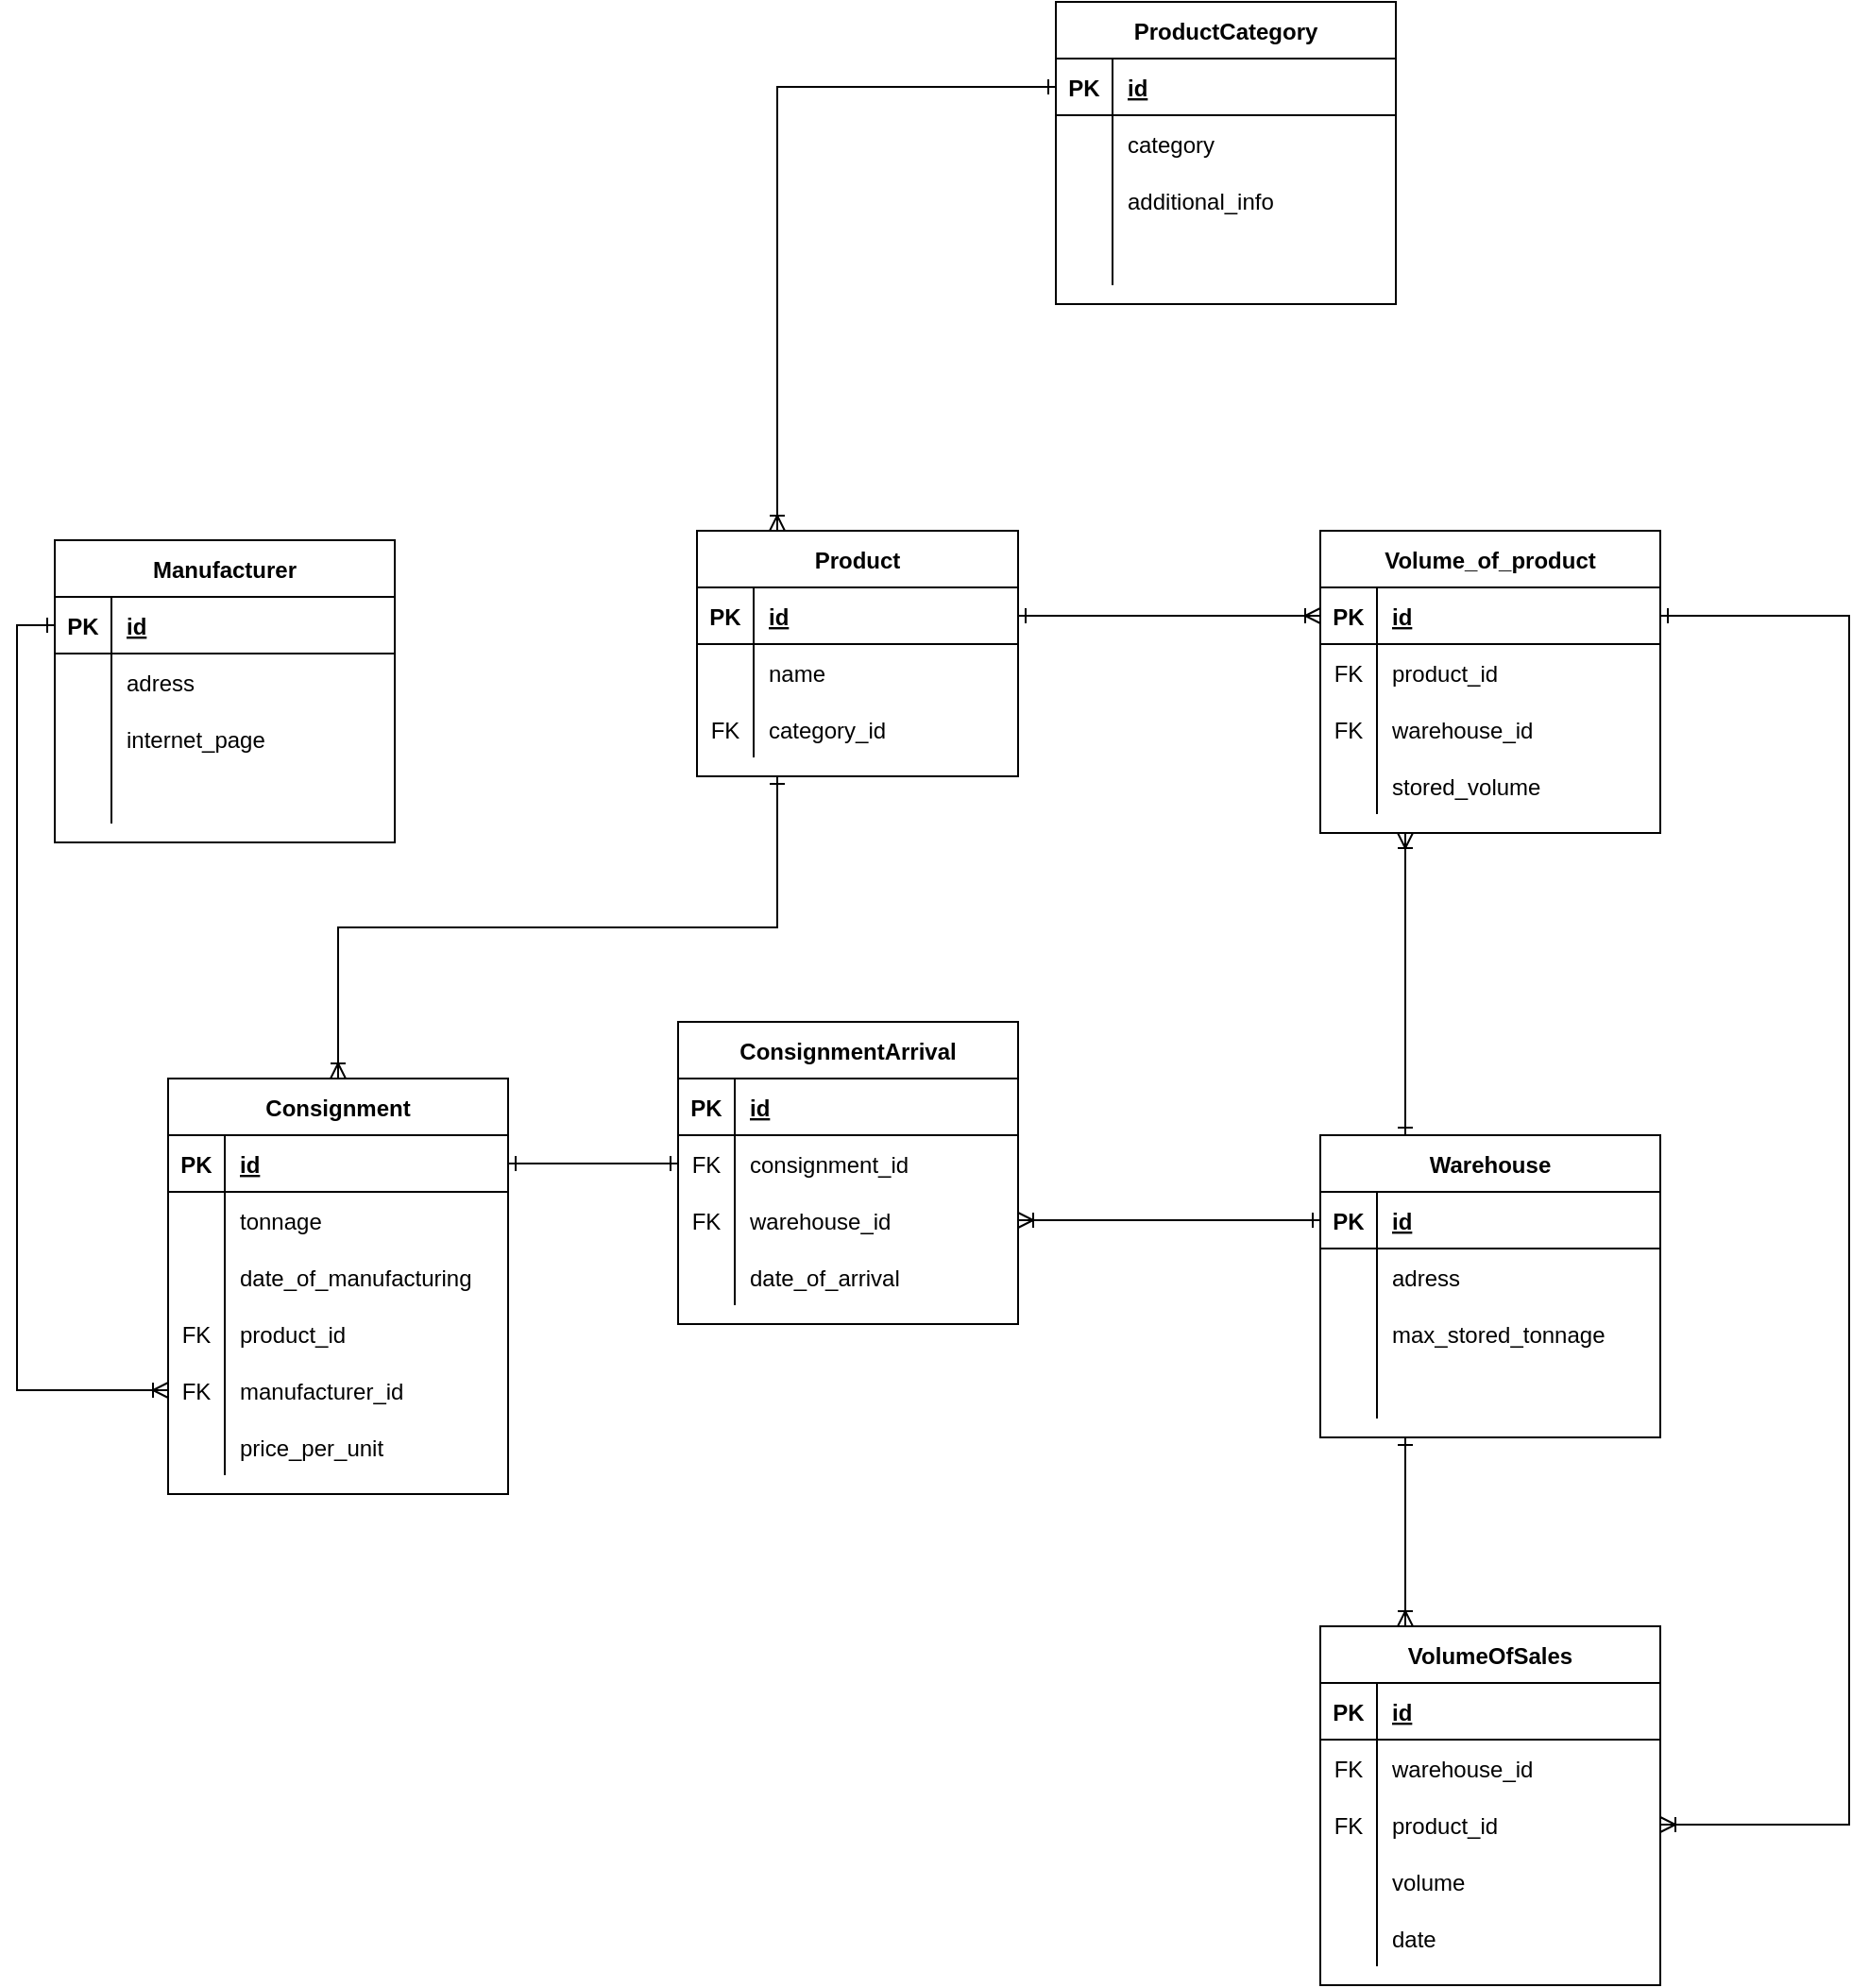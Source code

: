 <mxfile version="13.10.5" type="device"><diagram id="wMhoJ6968qpm4RHg8FlR" name="Page-1"><mxGraphModel dx="2323" dy="890" grid="1" gridSize="10" guides="1" tooltips="1" connect="1" arrows="1" fold="1" page="1" pageScale="1" pageWidth="850" pageHeight="1100" math="0" shadow="0"><root><mxCell id="0"/><mxCell id="1" parent="0"/><mxCell id="RzQw7pbQ2f6uWWJ0itg4-93" style="edgeStyle=orthogonalEdgeStyle;rounded=0;orthogonalLoop=1;jettySize=auto;html=1;exitX=0.25;exitY=1;exitDx=0;exitDy=0;entryX=0.5;entryY=0;entryDx=0;entryDy=0;startArrow=ERone;startFill=0;endArrow=ERoneToMany;endFill=0;" edge="1" parent="1" source="dTxQ6g5Gc5fM_FbVM3gu-1" target="RzQw7pbQ2f6uWWJ0itg4-30"><mxGeometry relative="1" as="geometry"/></mxCell><mxCell id="dTxQ6g5Gc5fM_FbVM3gu-1" value="Product" style="shape=table;startSize=30;container=1;collapsible=1;childLayout=tableLayout;fixedRows=1;rowLines=0;fontStyle=1;align=center;resizeLast=1;" parent="1" vertex="1"><mxGeometry x="100" y="410" width="170.0" height="130" as="geometry"/></mxCell><mxCell id="dTxQ6g5Gc5fM_FbVM3gu-2" value="" style="shape=partialRectangle;collapsible=0;dropTarget=0;pointerEvents=0;fillColor=none;top=0;left=0;bottom=1;right=0;points=[[0,0.5],[1,0.5]];portConstraint=eastwest;" parent="dTxQ6g5Gc5fM_FbVM3gu-1" vertex="1"><mxGeometry y="30" width="170.0" height="30" as="geometry"/></mxCell><mxCell id="dTxQ6g5Gc5fM_FbVM3gu-3" value="PK" style="shape=partialRectangle;connectable=0;fillColor=none;top=0;left=0;bottom=0;right=0;fontStyle=1;overflow=hidden;" parent="dTxQ6g5Gc5fM_FbVM3gu-2" vertex="1"><mxGeometry width="30" height="30" as="geometry"/></mxCell><mxCell id="dTxQ6g5Gc5fM_FbVM3gu-4" value="id" style="shape=partialRectangle;connectable=0;fillColor=none;top=0;left=0;bottom=0;right=0;align=left;spacingLeft=6;fontStyle=5;overflow=hidden;" parent="dTxQ6g5Gc5fM_FbVM3gu-2" vertex="1"><mxGeometry x="30" width="140.0" height="30" as="geometry"/></mxCell><mxCell id="dTxQ6g5Gc5fM_FbVM3gu-5" value="" style="shape=partialRectangle;collapsible=0;dropTarget=0;pointerEvents=0;fillColor=none;top=0;left=0;bottom=0;right=0;points=[[0,0.5],[1,0.5]];portConstraint=eastwest;" parent="dTxQ6g5Gc5fM_FbVM3gu-1" vertex="1"><mxGeometry y="60" width="170.0" height="30" as="geometry"/></mxCell><mxCell id="dTxQ6g5Gc5fM_FbVM3gu-6" value="" style="shape=partialRectangle;connectable=0;fillColor=none;top=0;left=0;bottom=0;right=0;editable=1;overflow=hidden;" parent="dTxQ6g5Gc5fM_FbVM3gu-5" vertex="1"><mxGeometry width="30" height="30" as="geometry"/></mxCell><mxCell id="dTxQ6g5Gc5fM_FbVM3gu-7" value="name" style="shape=partialRectangle;connectable=0;fillColor=none;top=0;left=0;bottom=0;right=0;align=left;spacingLeft=6;overflow=hidden;" parent="dTxQ6g5Gc5fM_FbVM3gu-5" vertex="1"><mxGeometry x="30" width="140.0" height="30" as="geometry"/></mxCell><mxCell id="dTxQ6g5Gc5fM_FbVM3gu-8" value="" style="shape=partialRectangle;collapsible=0;dropTarget=0;pointerEvents=0;fillColor=none;top=0;left=0;bottom=0;right=0;points=[[0,0.5],[1,0.5]];portConstraint=eastwest;" parent="dTxQ6g5Gc5fM_FbVM3gu-1" vertex="1"><mxGeometry y="90" width="170.0" height="30" as="geometry"/></mxCell><mxCell id="dTxQ6g5Gc5fM_FbVM3gu-9" value="FK" style="shape=partialRectangle;connectable=0;fillColor=none;top=0;left=0;bottom=0;right=0;editable=1;overflow=hidden;" parent="dTxQ6g5Gc5fM_FbVM3gu-8" vertex="1"><mxGeometry width="30" height="30" as="geometry"/></mxCell><mxCell id="dTxQ6g5Gc5fM_FbVM3gu-10" value="category_id" style="shape=partialRectangle;connectable=0;fillColor=none;top=0;left=0;bottom=0;right=0;align=left;spacingLeft=6;overflow=hidden;" parent="dTxQ6g5Gc5fM_FbVM3gu-8" vertex="1"><mxGeometry x="30" width="140.0" height="30" as="geometry"/></mxCell><mxCell id="RzQw7pbQ2f6uWWJ0itg4-1" value="ProductCategory" style="shape=table;startSize=30;container=1;collapsible=1;childLayout=tableLayout;fixedRows=1;rowLines=0;fontStyle=1;align=center;resizeLast=1;" vertex="1" parent="1"><mxGeometry x="290" y="130" width="180" height="160" as="geometry"/></mxCell><mxCell id="RzQw7pbQ2f6uWWJ0itg4-2" value="" style="shape=partialRectangle;collapsible=0;dropTarget=0;pointerEvents=0;fillColor=none;top=0;left=0;bottom=1;right=0;points=[[0,0.5],[1,0.5]];portConstraint=eastwest;" vertex="1" parent="RzQw7pbQ2f6uWWJ0itg4-1"><mxGeometry y="30" width="180" height="30" as="geometry"/></mxCell><mxCell id="RzQw7pbQ2f6uWWJ0itg4-3" value="PK" style="shape=partialRectangle;connectable=0;fillColor=none;top=0;left=0;bottom=0;right=0;fontStyle=1;overflow=hidden;" vertex="1" parent="RzQw7pbQ2f6uWWJ0itg4-2"><mxGeometry width="30" height="30" as="geometry"/></mxCell><mxCell id="RzQw7pbQ2f6uWWJ0itg4-4" value="id" style="shape=partialRectangle;connectable=0;fillColor=none;top=0;left=0;bottom=0;right=0;align=left;spacingLeft=6;fontStyle=5;overflow=hidden;" vertex="1" parent="RzQw7pbQ2f6uWWJ0itg4-2"><mxGeometry x="30" width="150" height="30" as="geometry"/></mxCell><mxCell id="RzQw7pbQ2f6uWWJ0itg4-5" value="" style="shape=partialRectangle;collapsible=0;dropTarget=0;pointerEvents=0;fillColor=none;top=0;left=0;bottom=0;right=0;points=[[0,0.5],[1,0.5]];portConstraint=eastwest;" vertex="1" parent="RzQw7pbQ2f6uWWJ0itg4-1"><mxGeometry y="60" width="180" height="30" as="geometry"/></mxCell><mxCell id="RzQw7pbQ2f6uWWJ0itg4-6" value="" style="shape=partialRectangle;connectable=0;fillColor=none;top=0;left=0;bottom=0;right=0;editable=1;overflow=hidden;" vertex="1" parent="RzQw7pbQ2f6uWWJ0itg4-5"><mxGeometry width="30" height="30" as="geometry"/></mxCell><mxCell id="RzQw7pbQ2f6uWWJ0itg4-7" value="category" style="shape=partialRectangle;connectable=0;fillColor=none;top=0;left=0;bottom=0;right=0;align=left;spacingLeft=6;overflow=hidden;" vertex="1" parent="RzQw7pbQ2f6uWWJ0itg4-5"><mxGeometry x="30" width="150" height="30" as="geometry"/></mxCell><mxCell id="RzQw7pbQ2f6uWWJ0itg4-8" value="" style="shape=partialRectangle;collapsible=0;dropTarget=0;pointerEvents=0;fillColor=none;top=0;left=0;bottom=0;right=0;points=[[0,0.5],[1,0.5]];portConstraint=eastwest;" vertex="1" parent="RzQw7pbQ2f6uWWJ0itg4-1"><mxGeometry y="90" width="180" height="30" as="geometry"/></mxCell><mxCell id="RzQw7pbQ2f6uWWJ0itg4-9" value="" style="shape=partialRectangle;connectable=0;fillColor=none;top=0;left=0;bottom=0;right=0;editable=1;overflow=hidden;" vertex="1" parent="RzQw7pbQ2f6uWWJ0itg4-8"><mxGeometry width="30" height="30" as="geometry"/></mxCell><mxCell id="RzQw7pbQ2f6uWWJ0itg4-10" value="additional_info" style="shape=partialRectangle;connectable=0;fillColor=none;top=0;left=0;bottom=0;right=0;align=left;spacingLeft=6;overflow=hidden;" vertex="1" parent="RzQw7pbQ2f6uWWJ0itg4-8"><mxGeometry x="30" width="150" height="30" as="geometry"/></mxCell><mxCell id="RzQw7pbQ2f6uWWJ0itg4-11" value="" style="shape=partialRectangle;collapsible=0;dropTarget=0;pointerEvents=0;fillColor=none;top=0;left=0;bottom=0;right=0;points=[[0,0.5],[1,0.5]];portConstraint=eastwest;" vertex="1" parent="RzQw7pbQ2f6uWWJ0itg4-1"><mxGeometry y="120" width="180" height="30" as="geometry"/></mxCell><mxCell id="RzQw7pbQ2f6uWWJ0itg4-12" value="" style="shape=partialRectangle;connectable=0;fillColor=none;top=0;left=0;bottom=0;right=0;editable=1;overflow=hidden;" vertex="1" parent="RzQw7pbQ2f6uWWJ0itg4-11"><mxGeometry width="30" height="30" as="geometry"/></mxCell><mxCell id="RzQw7pbQ2f6uWWJ0itg4-13" value="" style="shape=partialRectangle;connectable=0;fillColor=none;top=0;left=0;bottom=0;right=0;align=left;spacingLeft=6;overflow=hidden;" vertex="1" parent="RzQw7pbQ2f6uWWJ0itg4-11"><mxGeometry x="30" width="150" height="30" as="geometry"/></mxCell><mxCell id="RzQw7pbQ2f6uWWJ0itg4-14" value="Manufacturer" style="shape=table;startSize=30;container=1;collapsible=1;childLayout=tableLayout;fixedRows=1;rowLines=0;fontStyle=1;align=center;resizeLast=1;" vertex="1" parent="1"><mxGeometry x="-240" y="415" width="180" height="160" as="geometry"/></mxCell><mxCell id="RzQw7pbQ2f6uWWJ0itg4-15" value="" style="shape=partialRectangle;collapsible=0;dropTarget=0;pointerEvents=0;fillColor=none;top=0;left=0;bottom=1;right=0;points=[[0,0.5],[1,0.5]];portConstraint=eastwest;" vertex="1" parent="RzQw7pbQ2f6uWWJ0itg4-14"><mxGeometry y="30" width="180" height="30" as="geometry"/></mxCell><mxCell id="RzQw7pbQ2f6uWWJ0itg4-16" value="PK" style="shape=partialRectangle;connectable=0;fillColor=none;top=0;left=0;bottom=0;right=0;fontStyle=1;overflow=hidden;" vertex="1" parent="RzQw7pbQ2f6uWWJ0itg4-15"><mxGeometry width="30" height="30" as="geometry"/></mxCell><mxCell id="RzQw7pbQ2f6uWWJ0itg4-17" value="id" style="shape=partialRectangle;connectable=0;fillColor=none;top=0;left=0;bottom=0;right=0;align=left;spacingLeft=6;fontStyle=5;overflow=hidden;" vertex="1" parent="RzQw7pbQ2f6uWWJ0itg4-15"><mxGeometry x="30" width="150" height="30" as="geometry"/></mxCell><mxCell id="RzQw7pbQ2f6uWWJ0itg4-18" value="" style="shape=partialRectangle;collapsible=0;dropTarget=0;pointerEvents=0;fillColor=none;top=0;left=0;bottom=0;right=0;points=[[0,0.5],[1,0.5]];portConstraint=eastwest;" vertex="1" parent="RzQw7pbQ2f6uWWJ0itg4-14"><mxGeometry y="60" width="180" height="30" as="geometry"/></mxCell><mxCell id="RzQw7pbQ2f6uWWJ0itg4-19" value="" style="shape=partialRectangle;connectable=0;fillColor=none;top=0;left=0;bottom=0;right=0;editable=1;overflow=hidden;" vertex="1" parent="RzQw7pbQ2f6uWWJ0itg4-18"><mxGeometry width="30" height="30" as="geometry"/></mxCell><mxCell id="RzQw7pbQ2f6uWWJ0itg4-20" value="adress" style="shape=partialRectangle;connectable=0;fillColor=none;top=0;left=0;bottom=0;right=0;align=left;spacingLeft=6;overflow=hidden;" vertex="1" parent="RzQw7pbQ2f6uWWJ0itg4-18"><mxGeometry x="30" width="150" height="30" as="geometry"/></mxCell><mxCell id="RzQw7pbQ2f6uWWJ0itg4-21" value="" style="shape=partialRectangle;collapsible=0;dropTarget=0;pointerEvents=0;fillColor=none;top=0;left=0;bottom=0;right=0;points=[[0,0.5],[1,0.5]];portConstraint=eastwest;" vertex="1" parent="RzQw7pbQ2f6uWWJ0itg4-14"><mxGeometry y="90" width="180" height="30" as="geometry"/></mxCell><mxCell id="RzQw7pbQ2f6uWWJ0itg4-22" value="" style="shape=partialRectangle;connectable=0;fillColor=none;top=0;left=0;bottom=0;right=0;editable=1;overflow=hidden;" vertex="1" parent="RzQw7pbQ2f6uWWJ0itg4-21"><mxGeometry width="30" height="30" as="geometry"/></mxCell><mxCell id="RzQw7pbQ2f6uWWJ0itg4-23" value="internet_page" style="shape=partialRectangle;connectable=0;fillColor=none;top=0;left=0;bottom=0;right=0;align=left;spacingLeft=6;overflow=hidden;" vertex="1" parent="RzQw7pbQ2f6uWWJ0itg4-21"><mxGeometry x="30" width="150" height="30" as="geometry"/></mxCell><mxCell id="RzQw7pbQ2f6uWWJ0itg4-24" value="" style="shape=partialRectangle;collapsible=0;dropTarget=0;pointerEvents=0;fillColor=none;top=0;left=0;bottom=0;right=0;points=[[0,0.5],[1,0.5]];portConstraint=eastwest;" vertex="1" parent="RzQw7pbQ2f6uWWJ0itg4-14"><mxGeometry y="120" width="180" height="30" as="geometry"/></mxCell><mxCell id="RzQw7pbQ2f6uWWJ0itg4-25" value="" style="shape=partialRectangle;connectable=0;fillColor=none;top=0;left=0;bottom=0;right=0;editable=1;overflow=hidden;" vertex="1" parent="RzQw7pbQ2f6uWWJ0itg4-24"><mxGeometry width="30" height="30" as="geometry"/></mxCell><mxCell id="RzQw7pbQ2f6uWWJ0itg4-26" value="" style="shape=partialRectangle;connectable=0;fillColor=none;top=0;left=0;bottom=0;right=0;align=left;spacingLeft=6;overflow=hidden;" vertex="1" parent="RzQw7pbQ2f6uWWJ0itg4-24"><mxGeometry x="30" width="150" height="30" as="geometry"/></mxCell><mxCell id="RzQw7pbQ2f6uWWJ0itg4-30" value="Consignment" style="shape=table;startSize=30;container=1;collapsible=1;childLayout=tableLayout;fixedRows=1;rowLines=0;fontStyle=1;align=center;resizeLast=1;" vertex="1" parent="1"><mxGeometry x="-180" y="700" width="180" height="220" as="geometry"/></mxCell><mxCell id="RzQw7pbQ2f6uWWJ0itg4-31" value="" style="shape=partialRectangle;collapsible=0;dropTarget=0;pointerEvents=0;fillColor=none;top=0;left=0;bottom=1;right=0;points=[[0,0.5],[1,0.5]];portConstraint=eastwest;" vertex="1" parent="RzQw7pbQ2f6uWWJ0itg4-30"><mxGeometry y="30" width="180" height="30" as="geometry"/></mxCell><mxCell id="RzQw7pbQ2f6uWWJ0itg4-32" value="PK" style="shape=partialRectangle;connectable=0;fillColor=none;top=0;left=0;bottom=0;right=0;fontStyle=1;overflow=hidden;" vertex="1" parent="RzQw7pbQ2f6uWWJ0itg4-31"><mxGeometry width="30" height="30" as="geometry"/></mxCell><mxCell id="RzQw7pbQ2f6uWWJ0itg4-33" value="id" style="shape=partialRectangle;connectable=0;fillColor=none;top=0;left=0;bottom=0;right=0;align=left;spacingLeft=6;fontStyle=5;overflow=hidden;" vertex="1" parent="RzQw7pbQ2f6uWWJ0itg4-31"><mxGeometry x="30" width="150" height="30" as="geometry"/></mxCell><mxCell id="RzQw7pbQ2f6uWWJ0itg4-34" value="" style="shape=partialRectangle;collapsible=0;dropTarget=0;pointerEvents=0;fillColor=none;top=0;left=0;bottom=0;right=0;points=[[0,0.5],[1,0.5]];portConstraint=eastwest;" vertex="1" parent="RzQw7pbQ2f6uWWJ0itg4-30"><mxGeometry y="60" width="180" height="30" as="geometry"/></mxCell><mxCell id="RzQw7pbQ2f6uWWJ0itg4-35" value="" style="shape=partialRectangle;connectable=0;fillColor=none;top=0;left=0;bottom=0;right=0;editable=1;overflow=hidden;" vertex="1" parent="RzQw7pbQ2f6uWWJ0itg4-34"><mxGeometry width="30" height="30" as="geometry"/></mxCell><mxCell id="RzQw7pbQ2f6uWWJ0itg4-36" value="tonnage" style="shape=partialRectangle;connectable=0;fillColor=none;top=0;left=0;bottom=0;right=0;align=left;spacingLeft=6;overflow=hidden;" vertex="1" parent="RzQw7pbQ2f6uWWJ0itg4-34"><mxGeometry x="30" width="150" height="30" as="geometry"/></mxCell><mxCell id="RzQw7pbQ2f6uWWJ0itg4-37" value="" style="shape=partialRectangle;collapsible=0;dropTarget=0;pointerEvents=0;fillColor=none;top=0;left=0;bottom=0;right=0;points=[[0,0.5],[1,0.5]];portConstraint=eastwest;" vertex="1" parent="RzQw7pbQ2f6uWWJ0itg4-30"><mxGeometry y="90" width="180" height="30" as="geometry"/></mxCell><mxCell id="RzQw7pbQ2f6uWWJ0itg4-38" value="" style="shape=partialRectangle;connectable=0;fillColor=none;top=0;left=0;bottom=0;right=0;editable=1;overflow=hidden;" vertex="1" parent="RzQw7pbQ2f6uWWJ0itg4-37"><mxGeometry width="30" height="30" as="geometry"/></mxCell><mxCell id="RzQw7pbQ2f6uWWJ0itg4-39" value="date_of_manufacturing" style="shape=partialRectangle;connectable=0;fillColor=none;top=0;left=0;bottom=0;right=0;align=left;spacingLeft=6;overflow=hidden;" vertex="1" parent="RzQw7pbQ2f6uWWJ0itg4-37"><mxGeometry x="30" width="150" height="30" as="geometry"/></mxCell><mxCell id="RzQw7pbQ2f6uWWJ0itg4-40" value="" style="shape=partialRectangle;collapsible=0;dropTarget=0;pointerEvents=0;fillColor=none;top=0;left=0;bottom=0;right=0;points=[[0,0.5],[1,0.5]];portConstraint=eastwest;" vertex="1" parent="RzQw7pbQ2f6uWWJ0itg4-30"><mxGeometry y="120" width="180" height="30" as="geometry"/></mxCell><mxCell id="RzQw7pbQ2f6uWWJ0itg4-41" value="FK" style="shape=partialRectangle;connectable=0;fillColor=none;top=0;left=0;bottom=0;right=0;editable=1;overflow=hidden;" vertex="1" parent="RzQw7pbQ2f6uWWJ0itg4-40"><mxGeometry width="30" height="30" as="geometry"/></mxCell><mxCell id="RzQw7pbQ2f6uWWJ0itg4-42" value="product_id" style="shape=partialRectangle;connectable=0;fillColor=none;top=0;left=0;bottom=0;right=0;align=left;spacingLeft=6;overflow=hidden;" vertex="1" parent="RzQw7pbQ2f6uWWJ0itg4-40"><mxGeometry x="30" width="150" height="30" as="geometry"/></mxCell><mxCell id="RzQw7pbQ2f6uWWJ0itg4-69" value="" style="shape=partialRectangle;collapsible=0;dropTarget=0;pointerEvents=0;fillColor=none;top=0;left=0;bottom=0;right=0;points=[[0,0.5],[1,0.5]];portConstraint=eastwest;" vertex="1" parent="RzQw7pbQ2f6uWWJ0itg4-30"><mxGeometry y="150" width="180" height="30" as="geometry"/></mxCell><mxCell id="RzQw7pbQ2f6uWWJ0itg4-70" value="FK" style="shape=partialRectangle;connectable=0;fillColor=none;top=0;left=0;bottom=0;right=0;editable=1;overflow=hidden;" vertex="1" parent="RzQw7pbQ2f6uWWJ0itg4-69"><mxGeometry width="30" height="30" as="geometry"/></mxCell><mxCell id="RzQw7pbQ2f6uWWJ0itg4-71" value="manufacturer_id" style="shape=partialRectangle;connectable=0;fillColor=none;top=0;left=0;bottom=0;right=0;align=left;spacingLeft=6;overflow=hidden;" vertex="1" parent="RzQw7pbQ2f6uWWJ0itg4-69"><mxGeometry x="30" width="150" height="30" as="geometry"/></mxCell><mxCell id="RzQw7pbQ2f6uWWJ0itg4-72" value="" style="shape=partialRectangle;collapsible=0;dropTarget=0;pointerEvents=0;fillColor=none;top=0;left=0;bottom=0;right=0;points=[[0,0.5],[1,0.5]];portConstraint=eastwest;" vertex="1" parent="RzQw7pbQ2f6uWWJ0itg4-30"><mxGeometry y="180" width="180" height="30" as="geometry"/></mxCell><mxCell id="RzQw7pbQ2f6uWWJ0itg4-73" value="" style="shape=partialRectangle;connectable=0;fillColor=none;top=0;left=0;bottom=0;right=0;editable=1;overflow=hidden;" vertex="1" parent="RzQw7pbQ2f6uWWJ0itg4-72"><mxGeometry width="30" height="30" as="geometry"/></mxCell><mxCell id="RzQw7pbQ2f6uWWJ0itg4-74" value="price_per_unit" style="shape=partialRectangle;connectable=0;fillColor=none;top=0;left=0;bottom=0;right=0;align=left;spacingLeft=6;overflow=hidden;" vertex="1" parent="RzQw7pbQ2f6uWWJ0itg4-72"><mxGeometry x="30" width="150" height="30" as="geometry"/></mxCell><mxCell id="RzQw7pbQ2f6uWWJ0itg4-77" style="edgeStyle=orthogonalEdgeStyle;rounded=0;orthogonalLoop=1;jettySize=auto;html=1;exitX=0;exitY=0.5;exitDx=0;exitDy=0;entryX=0;entryY=0.5;entryDx=0;entryDy=0;startArrow=ERone;startFill=0;endArrow=ERoneToMany;endFill=0;" edge="1" parent="1" source="RzQw7pbQ2f6uWWJ0itg4-15" target="RzQw7pbQ2f6uWWJ0itg4-69"><mxGeometry relative="1" as="geometry"/></mxCell><mxCell id="RzQw7pbQ2f6uWWJ0itg4-80" value="ConsignmentArrival" style="shape=table;startSize=30;container=1;collapsible=1;childLayout=tableLayout;fixedRows=1;rowLines=0;fontStyle=1;align=center;resizeLast=1;" vertex="1" parent="1"><mxGeometry x="90" y="670" width="180" height="160" as="geometry"/></mxCell><mxCell id="RzQw7pbQ2f6uWWJ0itg4-81" value="" style="shape=partialRectangle;collapsible=0;dropTarget=0;pointerEvents=0;fillColor=none;top=0;left=0;bottom=1;right=0;points=[[0,0.5],[1,0.5]];portConstraint=eastwest;" vertex="1" parent="RzQw7pbQ2f6uWWJ0itg4-80"><mxGeometry y="30" width="180" height="30" as="geometry"/></mxCell><mxCell id="RzQw7pbQ2f6uWWJ0itg4-82" value="PK" style="shape=partialRectangle;connectable=0;fillColor=none;top=0;left=0;bottom=0;right=0;fontStyle=1;overflow=hidden;" vertex="1" parent="RzQw7pbQ2f6uWWJ0itg4-81"><mxGeometry width="30" height="30" as="geometry"/></mxCell><mxCell id="RzQw7pbQ2f6uWWJ0itg4-83" value="id" style="shape=partialRectangle;connectable=0;fillColor=none;top=0;left=0;bottom=0;right=0;align=left;spacingLeft=6;fontStyle=5;overflow=hidden;" vertex="1" parent="RzQw7pbQ2f6uWWJ0itg4-81"><mxGeometry x="30" width="150" height="30" as="geometry"/></mxCell><mxCell id="RzQw7pbQ2f6uWWJ0itg4-84" value="" style="shape=partialRectangle;collapsible=0;dropTarget=0;pointerEvents=0;fillColor=none;top=0;left=0;bottom=0;right=0;points=[[0,0.5],[1,0.5]];portConstraint=eastwest;" vertex="1" parent="RzQw7pbQ2f6uWWJ0itg4-80"><mxGeometry y="60" width="180" height="30" as="geometry"/></mxCell><mxCell id="RzQw7pbQ2f6uWWJ0itg4-85" value="FK" style="shape=partialRectangle;connectable=0;fillColor=none;top=0;left=0;bottom=0;right=0;editable=1;overflow=hidden;" vertex="1" parent="RzQw7pbQ2f6uWWJ0itg4-84"><mxGeometry width="30" height="30" as="geometry"/></mxCell><mxCell id="RzQw7pbQ2f6uWWJ0itg4-86" value="consignment_id" style="shape=partialRectangle;connectable=0;fillColor=none;top=0;left=0;bottom=0;right=0;align=left;spacingLeft=6;overflow=hidden;" vertex="1" parent="RzQw7pbQ2f6uWWJ0itg4-84"><mxGeometry x="30" width="150" height="30" as="geometry"/></mxCell><mxCell id="RzQw7pbQ2f6uWWJ0itg4-87" value="" style="shape=partialRectangle;collapsible=0;dropTarget=0;pointerEvents=0;fillColor=none;top=0;left=0;bottom=0;right=0;points=[[0,0.5],[1,0.5]];portConstraint=eastwest;" vertex="1" parent="RzQw7pbQ2f6uWWJ0itg4-80"><mxGeometry y="90" width="180" height="30" as="geometry"/></mxCell><mxCell id="RzQw7pbQ2f6uWWJ0itg4-88" value="FK" style="shape=partialRectangle;connectable=0;fillColor=none;top=0;left=0;bottom=0;right=0;editable=1;overflow=hidden;" vertex="1" parent="RzQw7pbQ2f6uWWJ0itg4-87"><mxGeometry width="30" height="30" as="geometry"/></mxCell><mxCell id="RzQw7pbQ2f6uWWJ0itg4-89" value="warehouse_id" style="shape=partialRectangle;connectable=0;fillColor=none;top=0;left=0;bottom=0;right=0;align=left;spacingLeft=6;overflow=hidden;" vertex="1" parent="RzQw7pbQ2f6uWWJ0itg4-87"><mxGeometry x="30" width="150" height="30" as="geometry"/></mxCell><mxCell id="RzQw7pbQ2f6uWWJ0itg4-90" value="" style="shape=partialRectangle;collapsible=0;dropTarget=0;pointerEvents=0;fillColor=none;top=0;left=0;bottom=0;right=0;points=[[0,0.5],[1,0.5]];portConstraint=eastwest;" vertex="1" parent="RzQw7pbQ2f6uWWJ0itg4-80"><mxGeometry y="120" width="180" height="30" as="geometry"/></mxCell><mxCell id="RzQw7pbQ2f6uWWJ0itg4-91" value="" style="shape=partialRectangle;connectable=0;fillColor=none;top=0;left=0;bottom=0;right=0;editable=1;overflow=hidden;" vertex="1" parent="RzQw7pbQ2f6uWWJ0itg4-90"><mxGeometry width="30" height="30" as="geometry"/></mxCell><mxCell id="RzQw7pbQ2f6uWWJ0itg4-92" value="date_of_arrival" style="shape=partialRectangle;connectable=0;fillColor=none;top=0;left=0;bottom=0;right=0;align=left;spacingLeft=6;overflow=hidden;" vertex="1" parent="RzQw7pbQ2f6uWWJ0itg4-90"><mxGeometry x="30" width="150" height="30" as="geometry"/></mxCell><mxCell id="RzQw7pbQ2f6uWWJ0itg4-94" style="edgeStyle=orthogonalEdgeStyle;rounded=0;orthogonalLoop=1;jettySize=auto;html=1;exitX=0;exitY=0.5;exitDx=0;exitDy=0;entryX=1;entryY=0.5;entryDx=0;entryDy=0;startArrow=ERone;startFill=0;endArrow=ERone;endFill=0;" edge="1" parent="1" source="RzQw7pbQ2f6uWWJ0itg4-84" target="RzQw7pbQ2f6uWWJ0itg4-31"><mxGeometry relative="1" as="geometry"/></mxCell><mxCell id="RzQw7pbQ2f6uWWJ0itg4-123" style="edgeStyle=orthogonalEdgeStyle;rounded=0;orthogonalLoop=1;jettySize=auto;html=1;exitX=0.25;exitY=0;exitDx=0;exitDy=0;entryX=0.25;entryY=1;entryDx=0;entryDy=0;startArrow=ERone;startFill=0;endArrow=ERoneToMany;endFill=0;" edge="1" parent="1" source="RzQw7pbQ2f6uWWJ0itg4-95" target="RzQw7pbQ2f6uWWJ0itg4-108"><mxGeometry relative="1" as="geometry"/></mxCell><mxCell id="RzQw7pbQ2f6uWWJ0itg4-142" style="edgeStyle=orthogonalEdgeStyle;rounded=0;orthogonalLoop=1;jettySize=auto;html=1;exitX=0.25;exitY=1;exitDx=0;exitDy=0;entryX=0.25;entryY=0;entryDx=0;entryDy=0;startArrow=ERone;startFill=0;endArrow=ERoneToMany;endFill=0;" edge="1" parent="1" source="RzQw7pbQ2f6uWWJ0itg4-95" target="RzQw7pbQ2f6uWWJ0itg4-126"><mxGeometry relative="1" as="geometry"/></mxCell><mxCell id="RzQw7pbQ2f6uWWJ0itg4-95" value="Warehouse" style="shape=table;startSize=30;container=1;collapsible=1;childLayout=tableLayout;fixedRows=1;rowLines=0;fontStyle=1;align=center;resizeLast=1;" vertex="1" parent="1"><mxGeometry x="430" y="730" width="180" height="160" as="geometry"/></mxCell><mxCell id="RzQw7pbQ2f6uWWJ0itg4-96" value="" style="shape=partialRectangle;collapsible=0;dropTarget=0;pointerEvents=0;fillColor=none;top=0;left=0;bottom=1;right=0;points=[[0,0.5],[1,0.5]];portConstraint=eastwest;" vertex="1" parent="RzQw7pbQ2f6uWWJ0itg4-95"><mxGeometry y="30" width="180" height="30" as="geometry"/></mxCell><mxCell id="RzQw7pbQ2f6uWWJ0itg4-97" value="PK" style="shape=partialRectangle;connectable=0;fillColor=none;top=0;left=0;bottom=0;right=0;fontStyle=1;overflow=hidden;" vertex="1" parent="RzQw7pbQ2f6uWWJ0itg4-96"><mxGeometry width="30" height="30" as="geometry"/></mxCell><mxCell id="RzQw7pbQ2f6uWWJ0itg4-98" value="id" style="shape=partialRectangle;connectable=0;fillColor=none;top=0;left=0;bottom=0;right=0;align=left;spacingLeft=6;fontStyle=5;overflow=hidden;" vertex="1" parent="RzQw7pbQ2f6uWWJ0itg4-96"><mxGeometry x="30" width="150" height="30" as="geometry"/></mxCell><mxCell id="RzQw7pbQ2f6uWWJ0itg4-99" value="" style="shape=partialRectangle;collapsible=0;dropTarget=0;pointerEvents=0;fillColor=none;top=0;left=0;bottom=0;right=0;points=[[0,0.5],[1,0.5]];portConstraint=eastwest;" vertex="1" parent="RzQw7pbQ2f6uWWJ0itg4-95"><mxGeometry y="60" width="180" height="30" as="geometry"/></mxCell><mxCell id="RzQw7pbQ2f6uWWJ0itg4-100" value="" style="shape=partialRectangle;connectable=0;fillColor=none;top=0;left=0;bottom=0;right=0;editable=1;overflow=hidden;" vertex="1" parent="RzQw7pbQ2f6uWWJ0itg4-99"><mxGeometry width="30" height="30" as="geometry"/></mxCell><mxCell id="RzQw7pbQ2f6uWWJ0itg4-101" value="adress" style="shape=partialRectangle;connectable=0;fillColor=none;top=0;left=0;bottom=0;right=0;align=left;spacingLeft=6;overflow=hidden;" vertex="1" parent="RzQw7pbQ2f6uWWJ0itg4-99"><mxGeometry x="30" width="150" height="30" as="geometry"/></mxCell><mxCell id="RzQw7pbQ2f6uWWJ0itg4-102" value="" style="shape=partialRectangle;collapsible=0;dropTarget=0;pointerEvents=0;fillColor=none;top=0;left=0;bottom=0;right=0;points=[[0,0.5],[1,0.5]];portConstraint=eastwest;" vertex="1" parent="RzQw7pbQ2f6uWWJ0itg4-95"><mxGeometry y="90" width="180" height="30" as="geometry"/></mxCell><mxCell id="RzQw7pbQ2f6uWWJ0itg4-103" value="" style="shape=partialRectangle;connectable=0;fillColor=none;top=0;left=0;bottom=0;right=0;editable=1;overflow=hidden;" vertex="1" parent="RzQw7pbQ2f6uWWJ0itg4-102"><mxGeometry width="30" height="30" as="geometry"/></mxCell><mxCell id="RzQw7pbQ2f6uWWJ0itg4-104" value="max_stored_tonnage" style="shape=partialRectangle;connectable=0;fillColor=none;top=0;left=0;bottom=0;right=0;align=left;spacingLeft=6;overflow=hidden;" vertex="1" parent="RzQw7pbQ2f6uWWJ0itg4-102"><mxGeometry x="30" width="150" height="30" as="geometry"/></mxCell><mxCell id="RzQw7pbQ2f6uWWJ0itg4-105" value="" style="shape=partialRectangle;collapsible=0;dropTarget=0;pointerEvents=0;fillColor=none;top=0;left=0;bottom=0;right=0;points=[[0,0.5],[1,0.5]];portConstraint=eastwest;" vertex="1" parent="RzQw7pbQ2f6uWWJ0itg4-95"><mxGeometry y="120" width="180" height="30" as="geometry"/></mxCell><mxCell id="RzQw7pbQ2f6uWWJ0itg4-106" value="" style="shape=partialRectangle;connectable=0;fillColor=none;top=0;left=0;bottom=0;right=0;editable=1;overflow=hidden;" vertex="1" parent="RzQw7pbQ2f6uWWJ0itg4-105"><mxGeometry width="30" height="30" as="geometry"/></mxCell><mxCell id="RzQw7pbQ2f6uWWJ0itg4-107" value="" style="shape=partialRectangle;connectable=0;fillColor=none;top=0;left=0;bottom=0;right=0;align=left;spacingLeft=6;overflow=hidden;" vertex="1" parent="RzQw7pbQ2f6uWWJ0itg4-105"><mxGeometry x="30" width="150" height="30" as="geometry"/></mxCell><mxCell id="RzQw7pbQ2f6uWWJ0itg4-108" value="Volume_of_product" style="shape=table;startSize=30;container=1;collapsible=1;childLayout=tableLayout;fixedRows=1;rowLines=0;fontStyle=1;align=center;resizeLast=1;" vertex="1" parent="1"><mxGeometry x="430" y="410" width="180" height="160" as="geometry"/></mxCell><mxCell id="RzQw7pbQ2f6uWWJ0itg4-109" value="" style="shape=partialRectangle;collapsible=0;dropTarget=0;pointerEvents=0;fillColor=none;top=0;left=0;bottom=1;right=0;points=[[0,0.5],[1,0.5]];portConstraint=eastwest;" vertex="1" parent="RzQw7pbQ2f6uWWJ0itg4-108"><mxGeometry y="30" width="180" height="30" as="geometry"/></mxCell><mxCell id="RzQw7pbQ2f6uWWJ0itg4-110" value="PK" style="shape=partialRectangle;connectable=0;fillColor=none;top=0;left=0;bottom=0;right=0;fontStyle=1;overflow=hidden;" vertex="1" parent="RzQw7pbQ2f6uWWJ0itg4-109"><mxGeometry width="30" height="30" as="geometry"/></mxCell><mxCell id="RzQw7pbQ2f6uWWJ0itg4-111" value="id" style="shape=partialRectangle;connectable=0;fillColor=none;top=0;left=0;bottom=0;right=0;align=left;spacingLeft=6;fontStyle=5;overflow=hidden;" vertex="1" parent="RzQw7pbQ2f6uWWJ0itg4-109"><mxGeometry x="30" width="150" height="30" as="geometry"/></mxCell><mxCell id="RzQw7pbQ2f6uWWJ0itg4-112" value="" style="shape=partialRectangle;collapsible=0;dropTarget=0;pointerEvents=0;fillColor=none;top=0;left=0;bottom=0;right=0;points=[[0,0.5],[1,0.5]];portConstraint=eastwest;" vertex="1" parent="RzQw7pbQ2f6uWWJ0itg4-108"><mxGeometry y="60" width="180" height="30" as="geometry"/></mxCell><mxCell id="RzQw7pbQ2f6uWWJ0itg4-113" value="FK" style="shape=partialRectangle;connectable=0;fillColor=none;top=0;left=0;bottom=0;right=0;editable=1;overflow=hidden;" vertex="1" parent="RzQw7pbQ2f6uWWJ0itg4-112"><mxGeometry width="30" height="30" as="geometry"/></mxCell><mxCell id="RzQw7pbQ2f6uWWJ0itg4-114" value="product_id" style="shape=partialRectangle;connectable=0;fillColor=none;top=0;left=0;bottom=0;right=0;align=left;spacingLeft=6;overflow=hidden;" vertex="1" parent="RzQw7pbQ2f6uWWJ0itg4-112"><mxGeometry x="30" width="150" height="30" as="geometry"/></mxCell><mxCell id="RzQw7pbQ2f6uWWJ0itg4-115" value="" style="shape=partialRectangle;collapsible=0;dropTarget=0;pointerEvents=0;fillColor=none;top=0;left=0;bottom=0;right=0;points=[[0,0.5],[1,0.5]];portConstraint=eastwest;" vertex="1" parent="RzQw7pbQ2f6uWWJ0itg4-108"><mxGeometry y="90" width="180" height="30" as="geometry"/></mxCell><mxCell id="RzQw7pbQ2f6uWWJ0itg4-116" value="FK" style="shape=partialRectangle;connectable=0;fillColor=none;top=0;left=0;bottom=0;right=0;editable=1;overflow=hidden;" vertex="1" parent="RzQw7pbQ2f6uWWJ0itg4-115"><mxGeometry width="30" height="30" as="geometry"/></mxCell><mxCell id="RzQw7pbQ2f6uWWJ0itg4-117" value="warehouse_id" style="shape=partialRectangle;connectable=0;fillColor=none;top=0;left=0;bottom=0;right=0;align=left;spacingLeft=6;overflow=hidden;" vertex="1" parent="RzQw7pbQ2f6uWWJ0itg4-115"><mxGeometry x="30" width="150" height="30" as="geometry"/></mxCell><mxCell id="RzQw7pbQ2f6uWWJ0itg4-118" value="" style="shape=partialRectangle;collapsible=0;dropTarget=0;pointerEvents=0;fillColor=none;top=0;left=0;bottom=0;right=0;points=[[0,0.5],[1,0.5]];portConstraint=eastwest;" vertex="1" parent="RzQw7pbQ2f6uWWJ0itg4-108"><mxGeometry y="120" width="180" height="30" as="geometry"/></mxCell><mxCell id="RzQw7pbQ2f6uWWJ0itg4-119" value="" style="shape=partialRectangle;connectable=0;fillColor=none;top=0;left=0;bottom=0;right=0;editable=1;overflow=hidden;" vertex="1" parent="RzQw7pbQ2f6uWWJ0itg4-118"><mxGeometry width="30" height="30" as="geometry"/></mxCell><mxCell id="RzQw7pbQ2f6uWWJ0itg4-120" value="stored_volume" style="shape=partialRectangle;connectable=0;fillColor=none;top=0;left=0;bottom=0;right=0;align=left;spacingLeft=6;overflow=hidden;" vertex="1" parent="RzQw7pbQ2f6uWWJ0itg4-118"><mxGeometry x="30" width="150" height="30" as="geometry"/></mxCell><mxCell id="RzQw7pbQ2f6uWWJ0itg4-122" style="edgeStyle=orthogonalEdgeStyle;rounded=0;orthogonalLoop=1;jettySize=auto;html=1;exitX=0;exitY=0.5;exitDx=0;exitDy=0;entryX=1;entryY=0.5;entryDx=0;entryDy=0;startArrow=ERone;startFill=0;endArrow=ERoneToMany;endFill=0;" edge="1" parent="1" source="RzQw7pbQ2f6uWWJ0itg4-96" target="RzQw7pbQ2f6uWWJ0itg4-87"><mxGeometry relative="1" as="geometry"/></mxCell><mxCell id="RzQw7pbQ2f6uWWJ0itg4-124" style="edgeStyle=orthogonalEdgeStyle;rounded=0;orthogonalLoop=1;jettySize=auto;html=1;exitX=1;exitY=0.5;exitDx=0;exitDy=0;entryX=0;entryY=0.5;entryDx=0;entryDy=0;startArrow=ERone;startFill=0;endArrow=ERoneToMany;endFill=0;" edge="1" parent="1" source="dTxQ6g5Gc5fM_FbVM3gu-2" target="RzQw7pbQ2f6uWWJ0itg4-109"><mxGeometry relative="1" as="geometry"/></mxCell><mxCell id="RzQw7pbQ2f6uWWJ0itg4-125" style="edgeStyle=orthogonalEdgeStyle;rounded=0;orthogonalLoop=1;jettySize=auto;html=1;exitX=0;exitY=0.5;exitDx=0;exitDy=0;entryX=0.25;entryY=0;entryDx=0;entryDy=0;startArrow=ERone;startFill=0;endArrow=ERoneToMany;endFill=0;" edge="1" parent="1" source="RzQw7pbQ2f6uWWJ0itg4-2" target="dTxQ6g5Gc5fM_FbVM3gu-1"><mxGeometry relative="1" as="geometry"/></mxCell><mxCell id="RzQw7pbQ2f6uWWJ0itg4-126" value="VolumeOfSales" style="shape=table;startSize=30;container=1;collapsible=1;childLayout=tableLayout;fixedRows=1;rowLines=0;fontStyle=1;align=center;resizeLast=1;" vertex="1" parent="1"><mxGeometry x="430" y="990" width="180" height="190" as="geometry"/></mxCell><mxCell id="RzQw7pbQ2f6uWWJ0itg4-127" value="" style="shape=partialRectangle;collapsible=0;dropTarget=0;pointerEvents=0;fillColor=none;top=0;left=0;bottom=1;right=0;points=[[0,0.5],[1,0.5]];portConstraint=eastwest;" vertex="1" parent="RzQw7pbQ2f6uWWJ0itg4-126"><mxGeometry y="30" width="180" height="30" as="geometry"/></mxCell><mxCell id="RzQw7pbQ2f6uWWJ0itg4-128" value="PK" style="shape=partialRectangle;connectable=0;fillColor=none;top=0;left=0;bottom=0;right=0;fontStyle=1;overflow=hidden;" vertex="1" parent="RzQw7pbQ2f6uWWJ0itg4-127"><mxGeometry width="30" height="30" as="geometry"/></mxCell><mxCell id="RzQw7pbQ2f6uWWJ0itg4-129" value="id" style="shape=partialRectangle;connectable=0;fillColor=none;top=0;left=0;bottom=0;right=0;align=left;spacingLeft=6;fontStyle=5;overflow=hidden;" vertex="1" parent="RzQw7pbQ2f6uWWJ0itg4-127"><mxGeometry x="30" width="150" height="30" as="geometry"/></mxCell><mxCell id="RzQw7pbQ2f6uWWJ0itg4-130" value="" style="shape=partialRectangle;collapsible=0;dropTarget=0;pointerEvents=0;fillColor=none;top=0;left=0;bottom=0;right=0;points=[[0,0.5],[1,0.5]];portConstraint=eastwest;" vertex="1" parent="RzQw7pbQ2f6uWWJ0itg4-126"><mxGeometry y="60" width="180" height="30" as="geometry"/></mxCell><mxCell id="RzQw7pbQ2f6uWWJ0itg4-131" value="FK" style="shape=partialRectangle;connectable=0;fillColor=none;top=0;left=0;bottom=0;right=0;editable=1;overflow=hidden;" vertex="1" parent="RzQw7pbQ2f6uWWJ0itg4-130"><mxGeometry width="30" height="30" as="geometry"/></mxCell><mxCell id="RzQw7pbQ2f6uWWJ0itg4-132" value="warehouse_id" style="shape=partialRectangle;connectable=0;fillColor=none;top=0;left=0;bottom=0;right=0;align=left;spacingLeft=6;overflow=hidden;" vertex="1" parent="RzQw7pbQ2f6uWWJ0itg4-130"><mxGeometry x="30" width="150" height="30" as="geometry"/></mxCell><mxCell id="RzQw7pbQ2f6uWWJ0itg4-133" value="" style="shape=partialRectangle;collapsible=0;dropTarget=0;pointerEvents=0;fillColor=none;top=0;left=0;bottom=0;right=0;points=[[0,0.5],[1,0.5]];portConstraint=eastwest;" vertex="1" parent="RzQw7pbQ2f6uWWJ0itg4-126"><mxGeometry y="90" width="180" height="30" as="geometry"/></mxCell><mxCell id="RzQw7pbQ2f6uWWJ0itg4-134" value="FK" style="shape=partialRectangle;connectable=0;fillColor=none;top=0;left=0;bottom=0;right=0;editable=1;overflow=hidden;" vertex="1" parent="RzQw7pbQ2f6uWWJ0itg4-133"><mxGeometry width="30" height="30" as="geometry"/></mxCell><mxCell id="RzQw7pbQ2f6uWWJ0itg4-135" value="product_id" style="shape=partialRectangle;connectable=0;fillColor=none;top=0;left=0;bottom=0;right=0;align=left;spacingLeft=6;overflow=hidden;" vertex="1" parent="RzQw7pbQ2f6uWWJ0itg4-133"><mxGeometry x="30" width="150" height="30" as="geometry"/></mxCell><mxCell id="RzQw7pbQ2f6uWWJ0itg4-136" value="" style="shape=partialRectangle;collapsible=0;dropTarget=0;pointerEvents=0;fillColor=none;top=0;left=0;bottom=0;right=0;points=[[0,0.5],[1,0.5]];portConstraint=eastwest;" vertex="1" parent="RzQw7pbQ2f6uWWJ0itg4-126"><mxGeometry y="120" width="180" height="30" as="geometry"/></mxCell><mxCell id="RzQw7pbQ2f6uWWJ0itg4-137" value="" style="shape=partialRectangle;connectable=0;fillColor=none;top=0;left=0;bottom=0;right=0;editable=1;overflow=hidden;" vertex="1" parent="RzQw7pbQ2f6uWWJ0itg4-136"><mxGeometry width="30" height="30" as="geometry"/></mxCell><mxCell id="RzQw7pbQ2f6uWWJ0itg4-138" value="volume" style="shape=partialRectangle;connectable=0;fillColor=none;top=0;left=0;bottom=0;right=0;align=left;spacingLeft=6;overflow=hidden;" vertex="1" parent="RzQw7pbQ2f6uWWJ0itg4-136"><mxGeometry x="30" width="150" height="30" as="geometry"/></mxCell><mxCell id="RzQw7pbQ2f6uWWJ0itg4-139" value="" style="shape=partialRectangle;collapsible=0;dropTarget=0;pointerEvents=0;fillColor=none;top=0;left=0;bottom=0;right=0;points=[[0,0.5],[1,0.5]];portConstraint=eastwest;" vertex="1" parent="RzQw7pbQ2f6uWWJ0itg4-126"><mxGeometry y="150" width="180" height="30" as="geometry"/></mxCell><mxCell id="RzQw7pbQ2f6uWWJ0itg4-140" value="" style="shape=partialRectangle;connectable=0;fillColor=none;top=0;left=0;bottom=0;right=0;editable=1;overflow=hidden;" vertex="1" parent="RzQw7pbQ2f6uWWJ0itg4-139"><mxGeometry width="30" height="30" as="geometry"/></mxCell><mxCell id="RzQw7pbQ2f6uWWJ0itg4-141" value="date" style="shape=partialRectangle;connectable=0;fillColor=none;top=0;left=0;bottom=0;right=0;align=left;spacingLeft=6;overflow=hidden;" vertex="1" parent="RzQw7pbQ2f6uWWJ0itg4-139"><mxGeometry x="30" width="150" height="30" as="geometry"/></mxCell><mxCell id="RzQw7pbQ2f6uWWJ0itg4-143" style="edgeStyle=orthogonalEdgeStyle;rounded=0;orthogonalLoop=1;jettySize=auto;html=1;exitX=1;exitY=0.5;exitDx=0;exitDy=0;entryX=1;entryY=0.5;entryDx=0;entryDy=0;startArrow=ERone;startFill=0;endArrow=ERoneToMany;endFill=0;" edge="1" parent="1" source="RzQw7pbQ2f6uWWJ0itg4-109" target="RzQw7pbQ2f6uWWJ0itg4-133"><mxGeometry relative="1" as="geometry"><Array as="points"><mxPoint x="710" y="455"/><mxPoint x="710" y="1095"/></Array></mxGeometry></mxCell></root></mxGraphModel></diagram></mxfile>